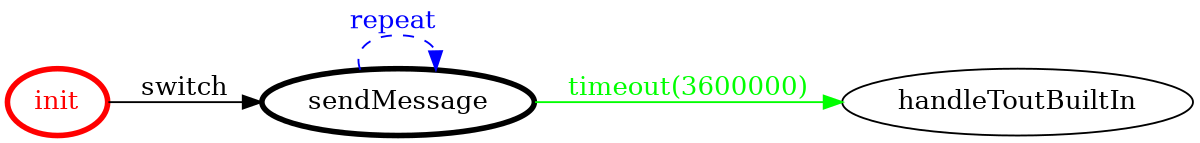 /*
*
* A GraphViz DOT FSM description 
* Please use a GraphViz visualizer (like http://www.webgraphviz.com)
*  
*/

digraph finite_state_machine {
	rankdir=LR
	size="8,5"
	
	init [ color = red ][ fontcolor = red ][ penwidth = 3 ]
	sendMessage [ color = black ][ fontcolor = black ][ penwidth = 3 ]
	
	init -> sendMessage [ label = "switch" ][ color = black ][ fontcolor = black ]
	sendMessage -> handleToutBuiltIn [ label = "timeout(3600000)" ][ color = green ][ fontcolor = green ]
	sendMessage -> sendMessage [ label = "repeat "][ style = dashed ][ color = blue ][ fontcolor = blue ]
}

